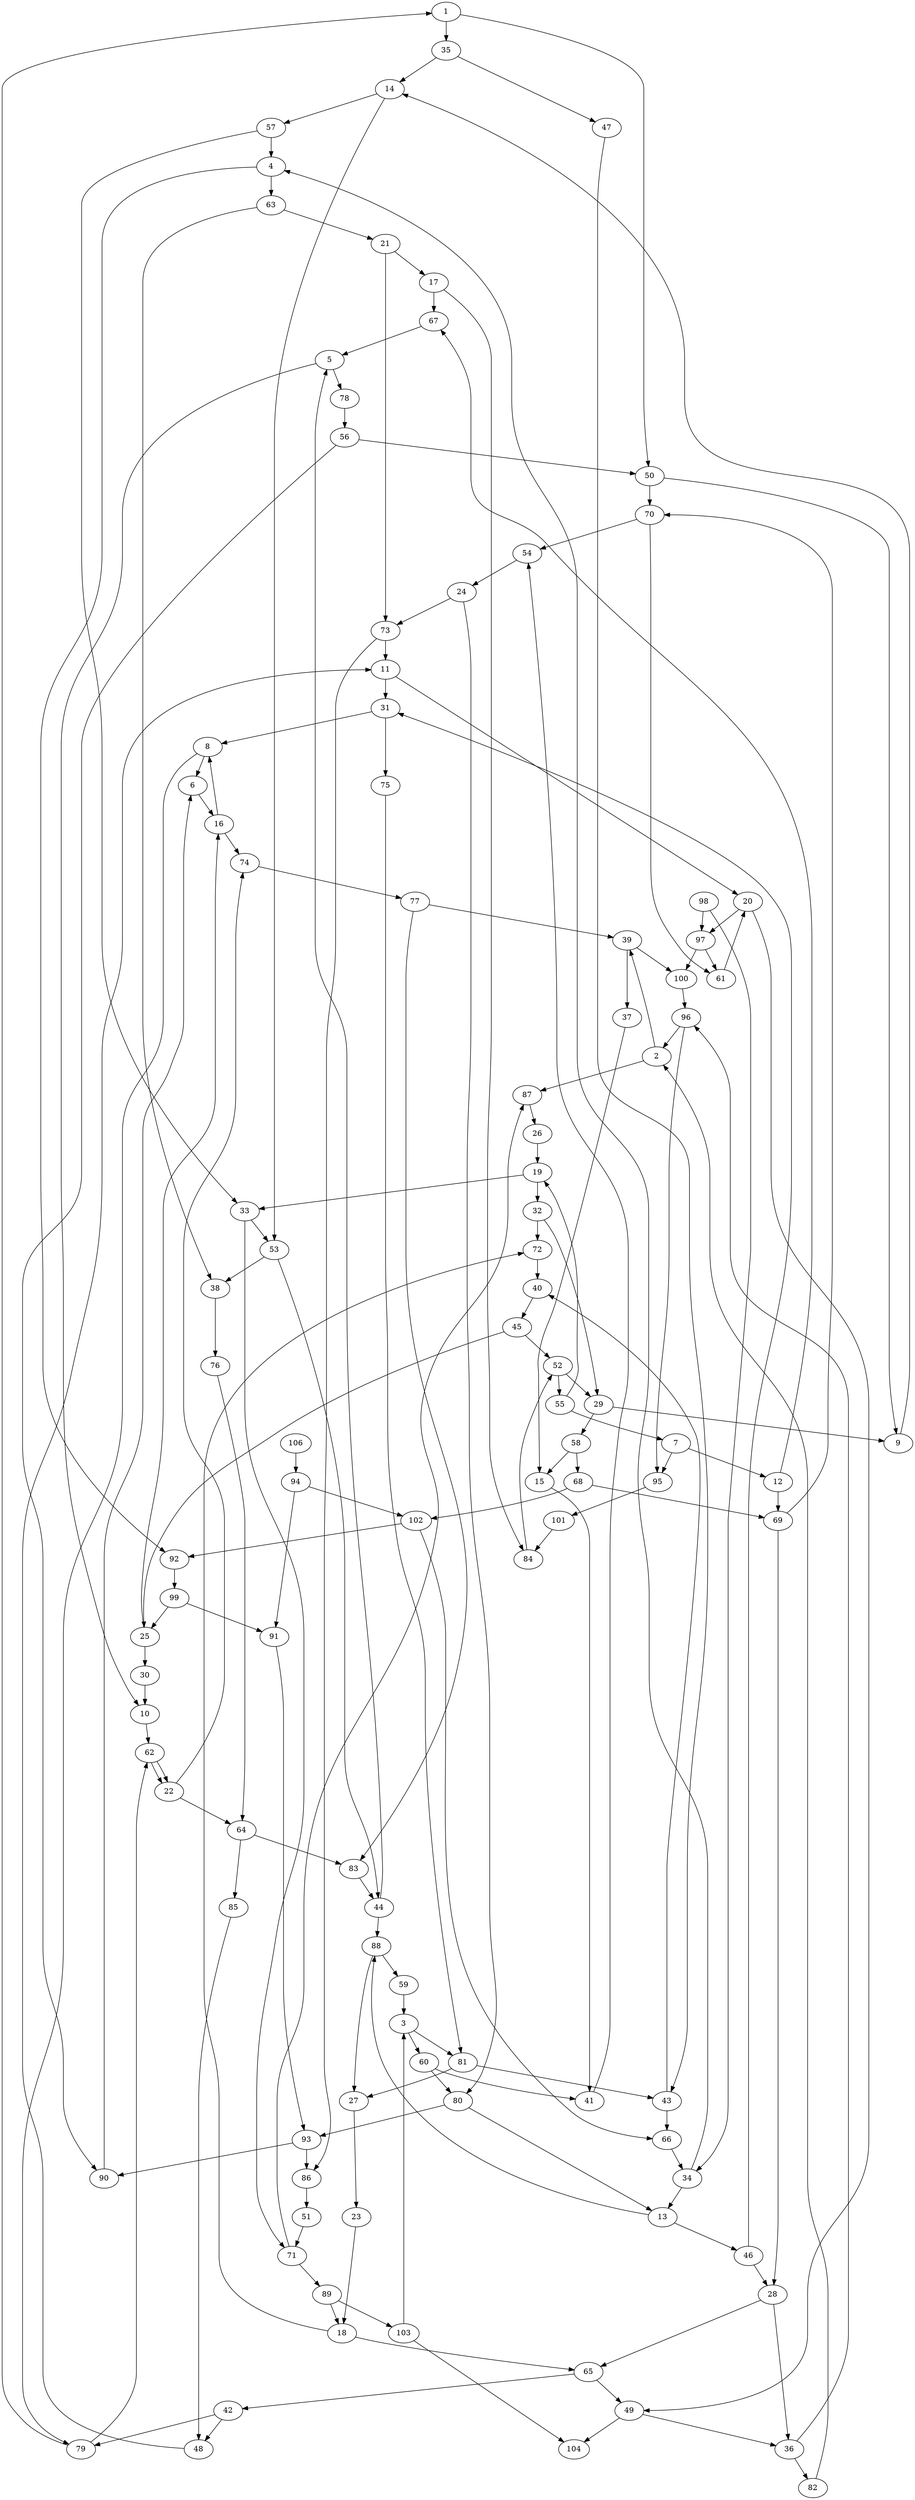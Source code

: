 digraph G {
1->35,50;
2->39,87;
3->60,81;
4->63,92;
5->78,10;
6->16;
7->12,95;
8->6,79;
9->14;
10->62;
11->31,20;
12->67,69;
13->46,88;
14->57,53;
15->41;
16->8,74;
17->84,67;
18->72,65;
19->32,33;
20->49,97;
21->17,73;
22->74,64;
23->18;
24->73,80;
25->30,16;
26->19;
27->23;
28->65,36;
29->58,9;
30->10;
31->75,8;
32->29,72;
33->53,71;
34->4,13;
35->47,14;
36->82,96;
37->15;
38->76;
39->37,100;
40->45;
41->54;
42->79,48;
43->66,40;
44->88,5;
45->25,52;
46->28,31;
47->43;
48->11;
49->36,104;
50->9,70;
51->71;
52->55,29;
53->38,44;
54->24;
55->7,19;
56->50,90;
57->33,4;
58->68,15;
59->3;
60->80,41;
61->20;
62->22,22;
63->21,38;
64->85,83;
65->42,49;
66->34;
67->5;
68->69,102;
69->70,28;
70->61,54;
71->87,89;
72->40;
73->86,11;
74->77;
75->81;
76->64;
77->83,39;
78->56;
79->1,62;
80->13,93;
81->27,43;
82->2;
83->44;
84->52;
85->48;
86->51;
87->26;
88->59,27;
89->103,18;
90->6;
91->93;
92->99;
93->90,86;
94->102,91;
95->101;
96->95,2;
97->100,61;
98->97,34;
99->91,25;
100->96;
101->84;
102->92,66;
103->104,3;
// 104->;
// 105->;
106->94;
}
